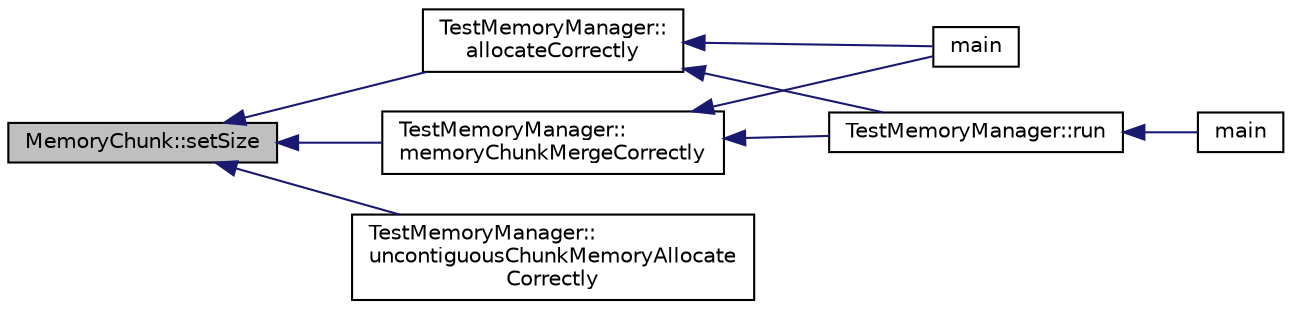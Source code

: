 digraph "MemoryChunk::setSize"
{
  edge [fontname="Helvetica",fontsize="10",labelfontname="Helvetica",labelfontsize="10"];
  node [fontname="Helvetica",fontsize="10",shape=record];
  rankdir="LR";
  Node315 [label="MemoryChunk::setSize",height=0.2,width=0.4,color="black", fillcolor="grey75", style="filled", fontcolor="black"];
  Node315 -> Node316 [dir="back",color="midnightblue",fontsize="10",style="solid",fontname="Helvetica"];
  Node316 [label="TestMemoryManager::\lmemoryChunkMergeCorrectly",height=0.2,width=0.4,color="black", fillcolor="white", style="filled",URL="$de/d58/class_test_memory_manager.html#a39f10451ea83116596e318cd89d6bfbf"];
  Node316 -> Node317 [dir="back",color="midnightblue",fontsize="10",style="solid",fontname="Helvetica"];
  Node317 [label="main",height=0.2,width=0.4,color="black", fillcolor="white", style="filled",URL="$d4/d12/zcu102_2crt0_8cpp.html#ae66f6b31b5ad750f1fe042a706a4e3d4"];
  Node316 -> Node318 [dir="back",color="midnightblue",fontsize="10",style="solid",fontname="Helvetica"];
  Node318 [label="TestMemoryManager::run",height=0.2,width=0.4,color="black", fillcolor="white", style="filled",URL="$de/d58/class_test_memory_manager.html#acd87b90b4159195484f49ac1aad0b839"];
  Node318 -> Node319 [dir="back",color="midnightblue",fontsize="10",style="solid",fontname="Helvetica"];
  Node319 [label="main",height=0.2,width=0.4,color="black", fillcolor="white", style="filled",URL="$d1/d40/main__debug___pid_manager_8cpp.html#ae66f6b31b5ad750f1fe042a706a4e3d4"];
  Node315 -> Node320 [dir="back",color="midnightblue",fontsize="10",style="solid",fontname="Helvetica"];
  Node320 [label="TestMemoryManager::\luncontiguousChunkMemoryAllocate\lCorrectly",height=0.2,width=0.4,color="black", fillcolor="white", style="filled",URL="$de/d58/class_test_memory_manager.html#adc179531a11daf86f8f07b959c9ceb94"];
  Node315 -> Node321 [dir="back",color="midnightblue",fontsize="10",style="solid",fontname="Helvetica"];
  Node321 [label="TestMemoryManager::\lallocateCorrectly",height=0.2,width=0.4,color="black", fillcolor="white", style="filled",URL="$de/d58/class_test_memory_manager.html#a5eb58c7aceefbe84ef99e217c2b30cdc"];
  Node321 -> Node317 [dir="back",color="midnightblue",fontsize="10",style="solid",fontname="Helvetica"];
  Node321 -> Node318 [dir="back",color="midnightblue",fontsize="10",style="solid",fontname="Helvetica"];
}
